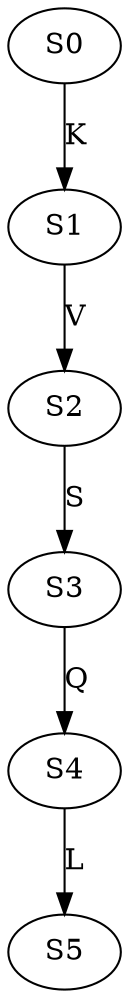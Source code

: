 strict digraph  {
	S0 -> S1 [ label = K ];
	S1 -> S2 [ label = V ];
	S2 -> S3 [ label = S ];
	S3 -> S4 [ label = Q ];
	S4 -> S5 [ label = L ];
}
